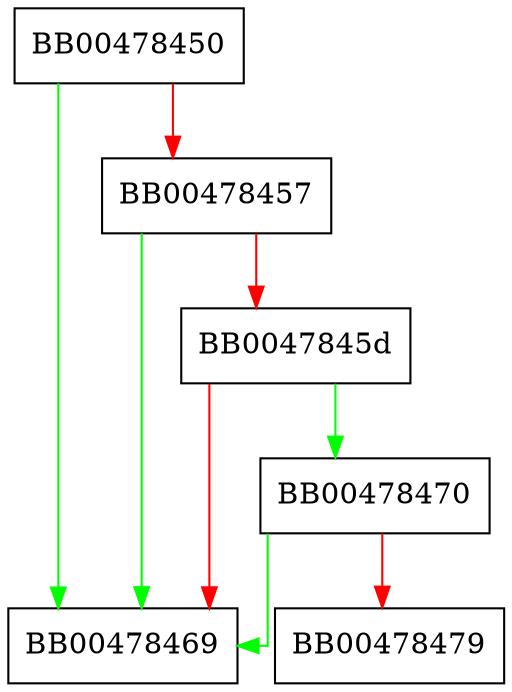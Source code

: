 digraph SSL_get_srtp_profiles {
  node [shape="box"];
  graph [splines=ortho];
  BB00478450 -> BB00478469 [color="green"];
  BB00478450 -> BB00478457 [color="red"];
  BB00478457 -> BB00478469 [color="green"];
  BB00478457 -> BB0047845d [color="red"];
  BB0047845d -> BB00478470 [color="green"];
  BB0047845d -> BB00478469 [color="red"];
  BB00478470 -> BB00478469 [color="green"];
  BB00478470 -> BB00478479 [color="red"];
}